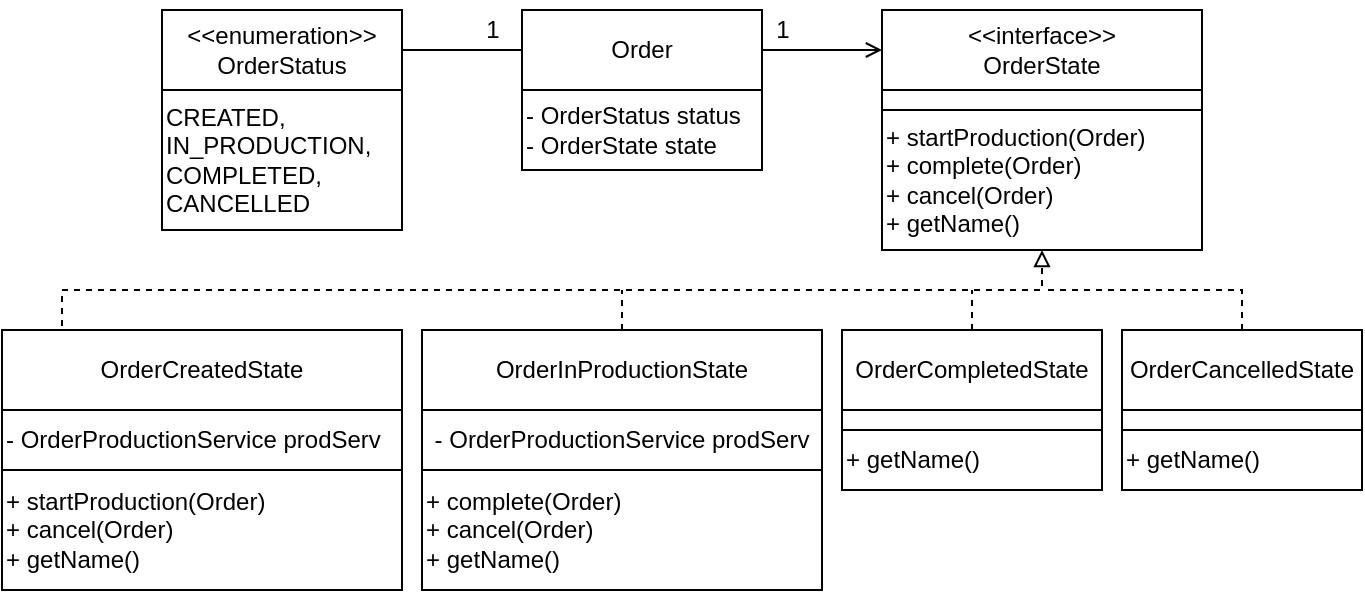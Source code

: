 <mxfile version="26.0.4" pages="4">
  <diagram id="C5RBs43oDa-KdzZeNtuy" name="State Pattern">
    <mxGraphModel dx="1816" dy="577" grid="1" gridSize="10" guides="1" tooltips="1" connect="1" arrows="1" fold="1" page="1" pageScale="1" pageWidth="827" pageHeight="1169" math="0" shadow="0">
      <root>
        <mxCell id="WIyWlLk6GJQsqaUBKTNV-0" />
        <mxCell id="WIyWlLk6GJQsqaUBKTNV-1" parent="WIyWlLk6GJQsqaUBKTNV-0" />
        <mxCell id="bAr4CreGKSkm8ZafSOzx-1" value="Order" style="rounded=0;whiteSpace=wrap;html=1;fillColor=none;" parent="WIyWlLk6GJQsqaUBKTNV-1" vertex="1">
          <mxGeometry x="220" y="280" width="120" height="40" as="geometry" />
        </mxCell>
        <mxCell id="bAr4CreGKSkm8ZafSOzx-2" value="- OrderStatus status&lt;div&gt;- OrderState state&lt;/div&gt;" style="rounded=0;whiteSpace=wrap;html=1;fillColor=none;align=left;" parent="WIyWlLk6GJQsqaUBKTNV-1" vertex="1">
          <mxGeometry x="220" y="320" width="120" height="40" as="geometry" />
        </mxCell>
        <mxCell id="bAr4CreGKSkm8ZafSOzx-3" value="&amp;lt;&amp;lt;enumeration&amp;gt;&amp;gt;&lt;br&gt;OrderStatus" style="rounded=0;whiteSpace=wrap;html=1;fillColor=none;" parent="WIyWlLk6GJQsqaUBKTNV-1" vertex="1">
          <mxGeometry x="40" y="280" width="120" height="40" as="geometry" />
        </mxCell>
        <mxCell id="bAr4CreGKSkm8ZafSOzx-4" value="CREATED,&lt;br&gt;IN_PRODUCTION,&lt;br&gt;COMPLETED,&lt;br&gt;CANCELLED" style="rounded=0;whiteSpace=wrap;html=1;fillColor=none;align=left;" parent="WIyWlLk6GJQsqaUBKTNV-1" vertex="1">
          <mxGeometry x="40" y="320" width="120" height="70" as="geometry" />
        </mxCell>
        <mxCell id="bAr4CreGKSkm8ZafSOzx-5" value="&amp;lt;&amp;lt;interface&amp;gt;&amp;gt;&lt;div&gt;OrderState&lt;/div&gt;" style="rounded=0;whiteSpace=wrap;html=1;fillColor=none;" parent="WIyWlLk6GJQsqaUBKTNV-1" vertex="1">
          <mxGeometry x="400" y="280" width="160" height="40" as="geometry" />
        </mxCell>
        <mxCell id="bAr4CreGKSkm8ZafSOzx-6" value="" style="rounded=0;whiteSpace=wrap;html=1;fillColor=none;" parent="WIyWlLk6GJQsqaUBKTNV-1" vertex="1">
          <mxGeometry x="400" y="320" width="160" height="10" as="geometry" />
        </mxCell>
        <mxCell id="bAr4CreGKSkm8ZafSOzx-7" value="+ startProduction(Order)&lt;br&gt;+ complete(Order)&lt;br&gt;+ cancel(Order)&lt;br&gt;+ getName()" style="rounded=0;whiteSpace=wrap;html=1;fillColor=none;align=left;" parent="WIyWlLk6GJQsqaUBKTNV-1" vertex="1">
          <mxGeometry x="400" y="330" width="160" height="70" as="geometry" />
        </mxCell>
        <mxCell id="bAr4CreGKSkm8ZafSOzx-28" style="edgeStyle=orthogonalEdgeStyle;rounded=0;orthogonalLoop=1;jettySize=auto;html=1;entryX=0.5;entryY=1;entryDx=0;entryDy=0;dashed=1;endArrow=block;endFill=0;exitX=0.5;exitY=0;exitDx=0;exitDy=0;" parent="WIyWlLk6GJQsqaUBKTNV-1" source="bAr4CreGKSkm8ZafSOzx-9" target="bAr4CreGKSkm8ZafSOzx-7" edge="1">
          <mxGeometry relative="1" as="geometry">
            <Array as="points">
              <mxPoint x="-10" y="420" />
              <mxPoint x="480" y="420" />
            </Array>
          </mxGeometry>
        </mxCell>
        <mxCell id="bAr4CreGKSkm8ZafSOzx-9" value="&lt;div&gt;OrderCreatedState&lt;/div&gt;" style="rounded=0;whiteSpace=wrap;html=1;fillColor=none;" parent="WIyWlLk6GJQsqaUBKTNV-1" vertex="1">
          <mxGeometry x="-40" y="440" width="200" height="40" as="geometry" />
        </mxCell>
        <mxCell id="bAr4CreGKSkm8ZafSOzx-10" value="- OrderProductionService prodServ" style="rounded=0;whiteSpace=wrap;html=1;fillColor=none;" parent="WIyWlLk6GJQsqaUBKTNV-1" vertex="1">
          <mxGeometry x="170" y="480" width="200" height="30" as="geometry" />
        </mxCell>
        <mxCell id="bAr4CreGKSkm8ZafSOzx-11" value="+ startProduction(Order)&lt;br&gt;+ cancel(Order)&lt;br&gt;+ getName()" style="rounded=0;whiteSpace=wrap;html=1;fillColor=none;align=left;" parent="WIyWlLk6GJQsqaUBKTNV-1" vertex="1">
          <mxGeometry x="-40" y="510" width="200" height="60" as="geometry" />
        </mxCell>
        <mxCell id="bAr4CreGKSkm8ZafSOzx-12" value="&lt;div&gt;OrderInProductionState&lt;/div&gt;" style="rounded=0;whiteSpace=wrap;html=1;fillColor=none;" parent="WIyWlLk6GJQsqaUBKTNV-1" vertex="1">
          <mxGeometry x="170" y="440" width="200" height="40" as="geometry" />
        </mxCell>
        <mxCell id="bAr4CreGKSkm8ZafSOzx-15" value="+ complete(Order)&lt;br&gt;+ cancel(Order)&lt;br&gt;+ getName()" style="rounded=0;whiteSpace=wrap;html=1;fillColor=none;align=left;" parent="WIyWlLk6GJQsqaUBKTNV-1" vertex="1">
          <mxGeometry x="170" y="510" width="200" height="60" as="geometry" />
        </mxCell>
        <mxCell id="bAr4CreGKSkm8ZafSOzx-16" value="&lt;div&gt;OrderCompletedState&lt;/div&gt;" style="rounded=0;whiteSpace=wrap;html=1;fillColor=none;" parent="WIyWlLk6GJQsqaUBKTNV-1" vertex="1">
          <mxGeometry x="380" y="440" width="130" height="40" as="geometry" />
        </mxCell>
        <mxCell id="bAr4CreGKSkm8ZafSOzx-17" value="" style="rounded=0;whiteSpace=wrap;html=1;fillColor=none;" parent="WIyWlLk6GJQsqaUBKTNV-1" vertex="1">
          <mxGeometry x="380" y="480" width="130" height="10" as="geometry" />
        </mxCell>
        <mxCell id="bAr4CreGKSkm8ZafSOzx-18" value="+ getName()" style="rounded=0;whiteSpace=wrap;html=1;fillColor=none;align=left;" parent="WIyWlLk6GJQsqaUBKTNV-1" vertex="1">
          <mxGeometry x="380" y="490" width="130" height="30" as="geometry" />
        </mxCell>
        <mxCell id="bAr4CreGKSkm8ZafSOzx-19" value="&lt;div&gt;OrderCancelledState&lt;/div&gt;" style="rounded=0;whiteSpace=wrap;html=1;fillColor=none;" parent="WIyWlLk6GJQsqaUBKTNV-1" vertex="1">
          <mxGeometry x="520" y="440" width="120" height="40" as="geometry" />
        </mxCell>
        <mxCell id="bAr4CreGKSkm8ZafSOzx-20" value="" style="rounded=0;whiteSpace=wrap;html=1;fillColor=none;" parent="WIyWlLk6GJQsqaUBKTNV-1" vertex="1">
          <mxGeometry x="520" y="480" width="120" height="10" as="geometry" />
        </mxCell>
        <mxCell id="bAr4CreGKSkm8ZafSOzx-21" value="+ getName()" style="rounded=0;whiteSpace=wrap;html=1;fillColor=none;align=left;" parent="WIyWlLk6GJQsqaUBKTNV-1" vertex="1">
          <mxGeometry x="520" y="490" width="120" height="30" as="geometry" />
        </mxCell>
        <mxCell id="bAr4CreGKSkm8ZafSOzx-22" value="" style="endArrow=none;html=1;rounded=0;entryX=0;entryY=0.5;entryDx=0;entryDy=0;exitX=1;exitY=0.5;exitDx=0;exitDy=0;" parent="WIyWlLk6GJQsqaUBKTNV-1" source="bAr4CreGKSkm8ZafSOzx-3" target="bAr4CreGKSkm8ZafSOzx-1" edge="1">
          <mxGeometry width="50" height="50" relative="1" as="geometry">
            <mxPoint x="170" y="320" as="sourcePoint" />
            <mxPoint x="210" y="250" as="targetPoint" />
          </mxGeometry>
        </mxCell>
        <mxCell id="bAr4CreGKSkm8ZafSOzx-23" value="1" style="text;html=1;align=center;verticalAlign=middle;resizable=0;points=[];autosize=1;strokeColor=none;fillColor=none;" parent="WIyWlLk6GJQsqaUBKTNV-1" vertex="1">
          <mxGeometry x="190" y="275" width="30" height="30" as="geometry" />
        </mxCell>
        <mxCell id="bAr4CreGKSkm8ZafSOzx-25" value="" style="endArrow=open;html=1;rounded=0;entryX=0;entryY=0.5;entryDx=0;entryDy=0;endFill=0;" parent="WIyWlLk6GJQsqaUBKTNV-1" target="bAr4CreGKSkm8ZafSOzx-5" edge="1">
          <mxGeometry width="50" height="50" relative="1" as="geometry">
            <mxPoint x="340" y="300" as="sourcePoint" />
            <mxPoint x="390" y="250" as="targetPoint" />
          </mxGeometry>
        </mxCell>
        <mxCell id="bAr4CreGKSkm8ZafSOzx-34" value="1" style="text;html=1;align=center;verticalAlign=middle;resizable=0;points=[];autosize=1;strokeColor=none;fillColor=none;" parent="WIyWlLk6GJQsqaUBKTNV-1" vertex="1">
          <mxGeometry x="335" y="275" width="30" height="30" as="geometry" />
        </mxCell>
        <mxCell id="aRMP7yqajoeSrN1XSYkF-0" value="- OrderProductionService prodServ" style="rounded=0;whiteSpace=wrap;html=1;fillColor=none;align=left;" vertex="1" parent="WIyWlLk6GJQsqaUBKTNV-1">
          <mxGeometry x="-40" y="480" width="200" height="30" as="geometry" />
        </mxCell>
        <mxCell id="aRMP7yqajoeSrN1XSYkF-1" value="" style="endArrow=none;dashed=1;html=1;rounded=0;exitX=0.5;exitY=0;exitDx=0;exitDy=0;" edge="1" parent="WIyWlLk6GJQsqaUBKTNV-1" source="bAr4CreGKSkm8ZafSOzx-12">
          <mxGeometry width="50" height="50" relative="1" as="geometry">
            <mxPoint x="310" y="420" as="sourcePoint" />
            <mxPoint x="270" y="420" as="targetPoint" />
          </mxGeometry>
        </mxCell>
        <mxCell id="aRMP7yqajoeSrN1XSYkF-2" value="" style="endArrow=none;dashed=1;html=1;rounded=0;exitX=0.5;exitY=0;exitDx=0;exitDy=0;" edge="1" parent="WIyWlLk6GJQsqaUBKTNV-1" source="bAr4CreGKSkm8ZafSOzx-16">
          <mxGeometry width="50" height="50" relative="1" as="geometry">
            <mxPoint x="440" y="450" as="sourcePoint" />
            <mxPoint x="445" y="420" as="targetPoint" />
          </mxGeometry>
        </mxCell>
        <mxCell id="aRMP7yqajoeSrN1XSYkF-3" value="" style="endArrow=none;dashed=1;html=1;rounded=0;exitX=0.5;exitY=0;exitDx=0;exitDy=0;" edge="1" parent="WIyWlLk6GJQsqaUBKTNV-1" source="bAr4CreGKSkm8ZafSOzx-19">
          <mxGeometry width="50" height="50" relative="1" as="geometry">
            <mxPoint x="490" y="450" as="sourcePoint" />
            <mxPoint x="480" y="420" as="targetPoint" />
            <Array as="points">
              <mxPoint x="580" y="420" />
            </Array>
          </mxGeometry>
        </mxCell>
      </root>
    </mxGraphModel>
  </diagram>
  <diagram id="dKIjYUIbqS7gjq-pE6wM" name="Factory Method">
    <mxGraphModel dx="819" dy="478" grid="1" gridSize="10" guides="1" tooltips="1" connect="1" arrows="1" fold="1" page="1" pageScale="1" pageWidth="850" pageHeight="1100" math="0" shadow="0">
      <root>
        <mxCell id="0" />
        <mxCell id="1" parent="0" />
        <mxCell id="zFhlBw96jFg2LjQMGXj9-1" value="OrderService" style="rounded=0;whiteSpace=wrap;html=1;fillColor=none;" vertex="1" parent="1">
          <mxGeometry x="240" y="240" width="180" height="40" as="geometry" />
        </mxCell>
        <mxCell id="zFhlBw96jFg2LjQMGXj9-2" value="- OrderStateFactory stateFactory" style="rounded=0;whiteSpace=wrap;html=1;fillColor=none;align=left;" vertex="1" parent="1">
          <mxGeometry x="240" y="280" width="180" height="40" as="geometry" />
        </mxCell>
        <mxCell id="zFhlBw96jFg2LjQMGXj9-4" value="+ setInProduction(Long orderId)&lt;div&gt;+ complete(Long orderId)&lt;/div&gt;&lt;div&gt;+ cancel(Long orderId)&lt;/div&gt;" style="rounded=0;whiteSpace=wrap;html=1;fillColor=none;align=left;" vertex="1" parent="1">
          <mxGeometry x="240" y="320" width="180" height="50" as="geometry" />
        </mxCell>
        <mxCell id="mCDqkYv5S9XdysoffhSN-1" value="OrderStateFactory" style="rounded=0;whiteSpace=wrap;html=1;fillColor=none;" vertex="1" parent="1">
          <mxGeometry x="480" y="240" width="220" height="40" as="geometry" />
        </mxCell>
        <mxCell id="mCDqkYv5S9XdysoffhSN-2" value="- OrderProductionService prodService" style="rounded=0;whiteSpace=wrap;html=1;fillColor=none;align=left;" vertex="1" parent="1">
          <mxGeometry x="480" y="280" width="220" height="40" as="geometry" />
        </mxCell>
        <mxCell id="mCDqkYv5S9XdysoffhSN-3" value="+ createState(Order)" style="rounded=0;whiteSpace=wrap;html=1;fillColor=none;align=left;" vertex="1" parent="1">
          <mxGeometry x="480" y="320" width="220" height="50" as="geometry" />
        </mxCell>
        <mxCell id="mCDqkYv5S9XdysoffhSN-7" style="edgeStyle=orthogonalEdgeStyle;rounded=0;orthogonalLoop=1;jettySize=auto;html=1;entryX=0.5;entryY=1;entryDx=0;entryDy=0;endArrow=none;endFill=0;dashed=1;" edge="1" parent="1" source="mCDqkYv5S9XdysoffhSN-4" target="mCDqkYv5S9XdysoffhSN-3">
          <mxGeometry relative="1" as="geometry">
            <Array as="points">
              <mxPoint x="485" y="390" />
              <mxPoint x="590" y="390" />
            </Array>
          </mxGeometry>
        </mxCell>
        <mxCell id="mCDqkYv5S9XdysoffhSN-4" value="return switch(order.getStatus()){&lt;div&gt;&lt;span style=&quot;white-space: pre;&quot;&gt;&#x9;&lt;/span&gt;case CREATED -&amp;gt;&lt;/div&gt;&lt;div&gt;&lt;span style=&quot;white-space: pre;&quot;&gt;&#x9;&lt;/span&gt;&lt;span style=&quot;white-space: pre;&quot;&gt;&#x9;&lt;/span&gt;new OrderCreatedState(prodService);&lt;br&gt;&lt;span style=&quot;white-space: pre;&quot;&gt;&#x9;&lt;/span&gt;case IN_PRODUCTION -&amp;gt;&lt;/div&gt;&lt;div&gt;&lt;span style=&quot;white-space: pre;&quot;&gt;&#x9;&lt;/span&gt;&lt;span style=&quot;white-space: pre;&quot;&gt;&#x9;&lt;/span&gt;new OrderInProductionState(prodService);&lt;br&gt;&lt;span style=&quot;white-space: pre;&quot;&gt;&#x9;&lt;/span&gt;case COMPLETED -&amp;gt;&lt;/div&gt;&lt;div&gt;&lt;span style=&quot;white-space: pre;&quot;&gt;&#x9;&lt;/span&gt;&lt;span style=&quot;white-space: pre;&quot;&gt;&#x9;&lt;/span&gt;new OrderCompletedState();&lt;br&gt;&lt;span style=&quot;white-space: pre;&quot;&gt;&#x9;&lt;/span&gt;case CANCELLED -&amp;gt;&lt;/div&gt;&lt;div&gt;&lt;span style=&quot;white-space: pre;&quot;&gt;&#x9;&lt;/span&gt;&lt;span style=&quot;white-space: pre;&quot;&gt;&#x9;&lt;/span&gt;new OrderCancelledState();&lt;br&gt;&lt;/div&gt;&lt;div&gt;};&lt;/div&gt;" style="shape=note;whiteSpace=wrap;html=1;backgroundOutline=1;darkOpacity=0.05;align=left;fontSize=10;opacity=70;textOpacity=70;fillColor=none;" vertex="1" parent="1">
          <mxGeometry x="360" y="410" width="250" height="140" as="geometry" />
        </mxCell>
        <mxCell id="mCDqkYv5S9XdysoffhSN-5" value="" style="endArrow=none;html=1;rounded=0;entryX=0;entryY=0.5;entryDx=0;entryDy=0;" edge="1" parent="1" target="mCDqkYv5S9XdysoffhSN-1">
          <mxGeometry width="50" height="50" relative="1" as="geometry">
            <mxPoint x="420" y="260" as="sourcePoint" />
            <mxPoint x="470" y="210" as="targetPoint" />
          </mxGeometry>
        </mxCell>
        <mxCell id="mCDqkYv5S9XdysoffhSN-6" value="1" style="text;html=1;align=center;verticalAlign=middle;resizable=0;points=[];autosize=1;strokeColor=none;fillColor=none;" vertex="1" parent="1">
          <mxGeometry x="415" y="235" width="30" height="30" as="geometry" />
        </mxCell>
      </root>
    </mxGraphModel>
  </diagram>
  <diagram id="5oee5weSTv2ZZ34FEflT" name="Observer Pattern">
    <mxGraphModel dx="1195" dy="697" grid="1" gridSize="10" guides="1" tooltips="1" connect="1" arrows="1" fold="1" page="1" pageScale="1" pageWidth="850" pageHeight="1100" math="0" shadow="0">
      <root>
        <mxCell id="0" />
        <mxCell id="1" parent="0" />
        <mxCell id="RGkHEcJAMN5yIrxY-6Xi-12" value="" style="rounded=0;whiteSpace=wrap;html=1;fillColor=none;" parent="1" vertex="1">
          <mxGeometry x="170" y="180" width="410" height="330" as="geometry" />
        </mxCell>
        <mxCell id="dpbUT5CmR57NmY-gay8w-1" value="NoticeEventPublisher" style="whiteSpace=wrap;html=1;fillColor=none;align=center;" parent="1" vertex="1">
          <mxGeometry x="390" y="370" width="170" height="40" as="geometry" />
        </mxCell>
        <mxCell id="dpbUT5CmR57NmY-gay8w-2" value="- List&amp;lt;SseEmitter&amp;gt; emitters" style="whiteSpace=wrap;html=1;fillColor=none;align=left;" parent="1" vertex="1">
          <mxGeometry x="390" y="410" width="170" height="40" as="geometry" />
        </mxCell>
        <mxCell id="dpbUT5CmR57NmY-gay8w-3" value="+ registerClient()&lt;div&gt;+ publishEvent(Object data)&lt;/div&gt;" style="whiteSpace=wrap;html=1;fillColor=none;align=left;" parent="1" vertex="1">
          <mxGeometry x="390" y="450" width="170" height="40" as="geometry" />
        </mxCell>
        <mxCell id="dpbUT5CmR57NmY-gay8w-4" value="NoticeController" style="whiteSpace=wrap;html=1;fillColor=none;align=center;" parent="1" vertex="1">
          <mxGeometry x="390" y="200" width="170" height="40" as="geometry" />
        </mxCell>
        <mxCell id="dpbUT5CmR57NmY-gay8w-5" value="- NoticeEventPublisher evPub" style="whiteSpace=wrap;html=1;fillColor=none;align=left;" parent="1" vertex="1">
          <mxGeometry x="390" y="240" width="170" height="40" as="geometry" />
        </mxCell>
        <mxCell id="dpbUT5CmR57NmY-gay8w-6" value="+ createNotice(NoticeDTO)&lt;div&gt;&lt;div&gt;+ deleteNotice(Long id)&lt;/div&gt;&lt;/div&gt;&lt;div&gt;+ streamNotices()&lt;/div&gt;" style="whiteSpace=wrap;html=1;fillColor=none;align=left;" parent="1" vertex="1">
          <mxGeometry x="390" y="280" width="170" height="50" as="geometry" />
        </mxCell>
        <mxCell id="dpbUT5CmR57NmY-gay8w-7" value="&lt;div style=&quot;text-align: center;&quot;&gt;...&lt;/div&gt;evPub.publishEvent(NoticeDTO);&lt;div style=&quot;text-align: center;&quot;&gt;...&lt;/div&gt;&lt;div&gt;evPub.registerClient();&lt;/div&gt;&lt;div style=&quot;text-align: center;&quot;&gt;...&lt;/div&gt;" style="shape=note;whiteSpace=wrap;html=1;backgroundOutline=1;darkOpacity=0.05;fillColor=none;align=left;textOpacity=70;opacity=70;fontSize=10;" parent="1" vertex="1">
          <mxGeometry x="190" y="240" width="160" height="100" as="geometry" />
        </mxCell>
        <mxCell id="gGg1sFN9UC1SvtDYI7AK-1" value="" style="endArrow=none;dashed=1;html=1;rounded=0;exitX=0;exitY=0;exitDx=160;exitDy=65;exitPerimeter=0;entryX=0;entryY=0.5;entryDx=0;entryDy=0;" parent="1" source="dpbUT5CmR57NmY-gay8w-7" target="dpbUT5CmR57NmY-gay8w-6" edge="1">
          <mxGeometry width="50" height="50" relative="1" as="geometry">
            <mxPoint x="440" y="360" as="sourcePoint" />
            <mxPoint x="490" y="310" as="targetPoint" />
          </mxGeometry>
        </mxCell>
        <mxCell id="gGg1sFN9UC1SvtDYI7AK-2" value="" style="endArrow=none;html=1;rounded=0;entryX=0.5;entryY=1;entryDx=0;entryDy=0;exitX=0.5;exitY=0;exitDx=0;exitDy=0;" parent="1" source="dpbUT5CmR57NmY-gay8w-1" target="dpbUT5CmR57NmY-gay8w-6" edge="1">
          <mxGeometry width="50" height="50" relative="1" as="geometry">
            <mxPoint x="470" y="370" as="sourcePoint" />
            <mxPoint x="520" y="320" as="targetPoint" />
          </mxGeometry>
        </mxCell>
        <mxCell id="gGg1sFN9UC1SvtDYI7AK-3" value="1" style="text;html=1;align=center;verticalAlign=middle;resizable=0;points=[];autosize=1;strokeColor=none;fillColor=none;" parent="1" vertex="1">
          <mxGeometry x="470" y="325" width="30" height="30" as="geometry" />
        </mxCell>
        <mxCell id="gGg1sFN9UC1SvtDYI7AK-4" value="NoticeBoardController" style="whiteSpace=wrap;html=1;fillColor=none;align=center;" parent="1" vertex="1">
          <mxGeometry x="765" y="200" width="170" height="40" as="geometry" />
        </mxCell>
        <mxCell id="gGg1sFN9UC1SvtDYI7AK-5" value="- NoticeEventListener evLis" style="whiteSpace=wrap;html=1;fillColor=none;align=left;" parent="1" vertex="1">
          <mxGeometry x="765" y="240" width="170" height="40" as="geometry" />
        </mxCell>
        <mxCell id="gGg1sFN9UC1SvtDYI7AK-6" value="+ initialize()&lt;div&gt;+ handleNoticeUpdate()&lt;/div&gt;" style="whiteSpace=wrap;html=1;fillColor=none;align=left;" parent="1" vertex="1">
          <mxGeometry x="765" y="280" width="170" height="40" as="geometry" />
        </mxCell>
        <mxCell id="RGkHEcJAMN5yIrxY-6Xi-1" value="&lt;div style=&quot;text-align: center;&quot;&gt;...&lt;/div&gt;&lt;div style=&quot;&quot;&gt;evLis = new NoticeEventListener(&lt;/div&gt;&lt;div style=&quot;&quot;&gt;&amp;nbsp; &lt;span style=&quot;white-space: pre;&quot;&gt;&#x9;&lt;/span&gt;&quot;http://localhost:8080/stream&quot;,&lt;br&gt;&lt;/div&gt;&lt;div style=&quot;&quot;&gt;&amp;nbsp; &lt;span style=&quot;white-space: pre;&quot;&gt;&#x9;&lt;/span&gt;this::handleNoticeUpdate&lt;/div&gt;&lt;div style=&quot;&quot;&gt;)&lt;br&gt;&lt;/div&gt;&lt;div style=&quot;text-align: center;&quot;&gt;...&lt;/div&gt;&lt;div&gt;private void handleNoticeUpdate(){&lt;/div&gt;&lt;div&gt;&lt;span style=&quot;white-space: pre;&quot;&gt;&#x9;&lt;/span&gt;handleRefresh()&lt;/div&gt;&lt;div&gt;}&lt;/div&gt;&lt;div style=&quot;text-align: center;&quot;&gt;...&lt;/div&gt;" style="shape=note;whiteSpace=wrap;html=1;backgroundOutline=1;darkOpacity=0.05;fillColor=none;align=left;textOpacity=70;opacity=70;fontSize=10;" parent="1" vertex="1">
          <mxGeometry x="975" y="200" width="190" height="130" as="geometry" />
        </mxCell>
        <mxCell id="RGkHEcJAMN5yIrxY-6Xi-2" value="NoticeEventListener" style="whiteSpace=wrap;html=1;fillColor=none;align=center;" parent="1" vertex="1">
          <mxGeometry x="765" y="360" width="170" height="40" as="geometry" />
        </mxCell>
        <mxCell id="RGkHEcJAMN5yIrxY-6Xi-3" value="- String serverUrl&lt;div&gt;- NoticeUpdateHandler handler&lt;/div&gt;" style="whiteSpace=wrap;html=1;fillColor=none;align=left;" parent="1" vertex="1">
          <mxGeometry x="765" y="400" width="170" height="40" as="geometry" />
        </mxCell>
        <mxCell id="RGkHEcJAMN5yIrxY-6Xi-4" value="+ initialize()&lt;div&gt;+ handleNoticeUpdate()&lt;/div&gt;" style="whiteSpace=wrap;html=1;fillColor=none;align=left;" parent="1" vertex="1">
          <mxGeometry x="765" y="440" width="170" height="40" as="geometry" />
        </mxCell>
        <mxCell id="RGkHEcJAMN5yIrxY-6Xi-5" value="&amp;lt;&amp;lt;interface&amp;gt;&amp;gt;&lt;div&gt;NoticeUpdateHandler&lt;/div&gt;" style="whiteSpace=wrap;html=1;fillColor=none;align=center;" parent="1" vertex="1">
          <mxGeometry x="975" y="360" width="170" height="40" as="geometry" />
        </mxCell>
        <mxCell id="RGkHEcJAMN5yIrxY-6Xi-6" value="+ onNoticesUpdated()" style="whiteSpace=wrap;html=1;fillColor=none;align=left;" parent="1" vertex="1">
          <mxGeometry x="975" y="400" width="170" height="40" as="geometry" />
        </mxCell>
        <mxCell id="RGkHEcJAMN5yIrxY-6Xi-7" value="" style="endArrow=none;html=1;rounded=0;entryX=0.5;entryY=1;entryDx=0;entryDy=0;exitX=0.5;exitY=0;exitDx=0;exitDy=0;" parent="1" source="RGkHEcJAMN5yIrxY-6Xi-2" target="gGg1sFN9UC1SvtDYI7AK-6" edge="1">
          <mxGeometry width="50" height="50" relative="1" as="geometry">
            <mxPoint x="795" y="370" as="sourcePoint" />
            <mxPoint x="845" y="320" as="targetPoint" />
          </mxGeometry>
        </mxCell>
        <mxCell id="RGkHEcJAMN5yIrxY-6Xi-8" value="1" style="text;html=1;align=center;verticalAlign=middle;resizable=0;points=[];autosize=1;strokeColor=none;fillColor=none;" parent="1" vertex="1">
          <mxGeometry x="845" y="315" width="30" height="30" as="geometry" />
        </mxCell>
        <mxCell id="RGkHEcJAMN5yIrxY-6Xi-9" value="" style="endArrow=none;html=1;rounded=0;entryX=0;entryY=0.5;entryDx=0;entryDy=0;" parent="1" target="RGkHEcJAMN5yIrxY-6Xi-5" edge="1">
          <mxGeometry width="50" height="50" relative="1" as="geometry">
            <mxPoint x="935" y="380" as="sourcePoint" />
            <mxPoint x="985" y="330" as="targetPoint" />
          </mxGeometry>
        </mxCell>
        <mxCell id="RGkHEcJAMN5yIrxY-6Xi-10" value="1" style="text;html=1;align=center;verticalAlign=middle;resizable=0;points=[];autosize=1;strokeColor=none;fillColor=none;" parent="1" vertex="1">
          <mxGeometry x="930" y="355" width="30" height="30" as="geometry" />
        </mxCell>
        <mxCell id="RGkHEcJAMN5yIrxY-6Xi-11" value="" style="endArrow=none;dashed=1;html=1;rounded=0;" parent="1" edge="1">
          <mxGeometry width="50" height="50" relative="1" as="geometry">
            <mxPoint x="935" y="300" as="sourcePoint" />
            <mxPoint x="975" y="300" as="targetPoint" />
          </mxGeometry>
        </mxCell>
        <mxCell id="RGkHEcJAMN5yIrxY-6Xi-13" value="Backend" style="rounded=0;whiteSpace=wrap;html=1;fillColor=#E8E8E8;" parent="1" vertex="1">
          <mxGeometry x="170" y="160" width="70" height="20" as="geometry" />
        </mxCell>
        <mxCell id="RGkHEcJAMN5yIrxY-6Xi-14" value="" style="rounded=0;whiteSpace=wrap;html=1;fillColor=none;" parent="1" vertex="1">
          <mxGeometry x="745" y="180" width="440" height="330" as="geometry" />
        </mxCell>
        <mxCell id="RGkHEcJAMN5yIrxY-6Xi-15" value="Frontend" style="rounded=0;whiteSpace=wrap;html=1;fillColor=#E8E8E8;" parent="1" vertex="1">
          <mxGeometry x="745" y="160" width="70" height="20" as="geometry" />
        </mxCell>
        <mxCell id="RGkHEcJAMN5yIrxY-6Xi-17" value="" style="ellipse;shape=cloud;whiteSpace=wrap;html=1;fillColor=none;" parent="1" vertex="1">
          <mxGeometry x="620" y="320" width="90" height="50" as="geometry" />
        </mxCell>
        <mxCell id="RGkHEcJAMN5yIrxY-6Xi-19" value="" style="endArrow=classic;html=1;rounded=0;exitX=1;exitY=0.5;exitDx=0;exitDy=0;entryX=0.082;entryY=0.496;entryDx=0;entryDy=0;entryPerimeter=0;" parent="1" source="RGkHEcJAMN5yIrxY-6Xi-18" target="RGkHEcJAMN5yIrxY-6Xi-17" edge="1">
          <mxGeometry width="50" height="50" relative="1" as="geometry">
            <mxPoint x="630" y="380" as="sourcePoint" />
            <mxPoint x="630" y="290" as="targetPoint" />
          </mxGeometry>
        </mxCell>
        <mxCell id="RGkHEcJAMN5yIrxY-6Xi-20" value="" style="endArrow=none;html=1;rounded=0;exitX=1;exitY=0.5;exitDx=0;exitDy=0;endFill=0;" parent="1" source="RGkHEcJAMN5yIrxY-6Xi-12" target="RGkHEcJAMN5yIrxY-6Xi-18" edge="1">
          <mxGeometry width="50" height="50" relative="1" as="geometry">
            <mxPoint x="580" y="345" as="sourcePoint" />
            <mxPoint x="640" y="345" as="targetPoint" />
          </mxGeometry>
        </mxCell>
        <mxCell id="RGkHEcJAMN5yIrxY-6Xi-18" value="" style="shape=message;html=1;html=1;outlineConnect=0;labelPosition=center;verticalLabelPosition=bottom;align=center;verticalAlign=top;" parent="1" vertex="1">
          <mxGeometry x="590" y="340" width="20" height="10" as="geometry" />
        </mxCell>
        <mxCell id="RGkHEcJAMN5yIrxY-6Xi-21" value="" style="endArrow=classic;html=1;rounded=0;exitX=1;exitY=0.5;exitDx=0;exitDy=0;entryX=0;entryY=0.5;entryDx=0;entryDy=0;" parent="1" source="RGkHEcJAMN5yIrxY-6Xi-23" edge="1" target="RGkHEcJAMN5yIrxY-6Xi-14">
          <mxGeometry width="50" height="50" relative="1" as="geometry">
            <mxPoint x="790" y="380" as="sourcePoint" />
            <mxPoint x="800" y="345" as="targetPoint" />
          </mxGeometry>
        </mxCell>
        <mxCell id="RGkHEcJAMN5yIrxY-6Xi-22" value="" style="endArrow=none;html=1;rounded=0;exitX=0.875;exitY=0.5;exitDx=0;exitDy=0;endFill=0;exitPerimeter=0;" parent="1" source="RGkHEcJAMN5yIrxY-6Xi-17" target="RGkHEcJAMN5yIrxY-6Xi-23" edge="1">
          <mxGeometry width="50" height="50" relative="1" as="geometry">
            <mxPoint x="740" y="345" as="sourcePoint" />
            <mxPoint x="800" y="345" as="targetPoint" />
          </mxGeometry>
        </mxCell>
        <mxCell id="RGkHEcJAMN5yIrxY-6Xi-23" value="" style="shape=message;html=1;html=1;outlineConnect=0;labelPosition=center;verticalLabelPosition=bottom;align=center;verticalAlign=top;" parent="1" vertex="1">
          <mxGeometry x="710" y="340" width="20" height="10" as="geometry" />
        </mxCell>
      </root>
    </mxGraphModel>
  </diagram>
  <diagram id="Awge8tz1qgWj8Hh9xiKH" name="Adapter Pattern">
    <mxGraphModel dx="683" dy="398" grid="1" gridSize="10" guides="1" tooltips="1" connect="1" arrows="1" fold="1" page="1" pageScale="1" pageWidth="850" pageHeight="1100" math="0" shadow="0">
      <root>
        <mxCell id="0" />
        <mxCell id="1" parent="0" />
        <mxCell id="9ONmKC0I8sA-q4n8RkO0-9" value="&lt;div&gt;&amp;lt;&amp;lt;interface&amp;gt;&amp;gt;&lt;/div&gt;UserDetails" style="rounded=0;whiteSpace=wrap;html=1;fillColor=none;" vertex="1" parent="1">
          <mxGeometry x="680" y="240" width="150" height="30" as="geometry" />
        </mxCell>
        <mxCell id="9ONmKC0I8sA-q4n8RkO0-10" value="" style="rounded=0;whiteSpace=wrap;html=1;fillColor=none;align=left;" vertex="1" parent="1">
          <mxGeometry x="680" y="270" width="150" height="10" as="geometry" />
        </mxCell>
        <mxCell id="9ONmKC0I8sA-q4n8RkO0-12" value="CustomUser&lt;div&gt;&lt;/div&gt;" style="rounded=0;whiteSpace=wrap;html=1;fillColor=none;" vertex="1" parent="1">
          <mxGeometry x="280" y="240" width="150" height="30" as="geometry" />
        </mxCell>
        <mxCell id="9ONmKC0I8sA-q4n8RkO0-13" value="&lt;div&gt;- String email&lt;/div&gt;&lt;div&gt;- String password&lt;/div&gt;&lt;div&gt;- String name&lt;/div&gt;&lt;div&gt;- String surname&lt;/div&gt;&lt;div&gt;- String phone&lt;/div&gt;&lt;div&gt;- Role role&lt;/div&gt;" style="rounded=0;whiteSpace=wrap;html=1;fillColor=none;align=left;" vertex="1" parent="1">
          <mxGeometry x="280" y="270" width="150" height="90" as="geometry" />
        </mxCell>
        <mxCell id="9ONmKC0I8sA-q4n8RkO0-14" value="// getter e setter" style="rounded=0;whiteSpace=wrap;html=1;fillColor=none;align=left;" vertex="1" parent="1">
          <mxGeometry x="280" y="360" width="150" height="20" as="geometry" />
        </mxCell>
        <mxCell id="9ONmKC0I8sA-q4n8RkO0-20" style="edgeStyle=orthogonalEdgeStyle;rounded=0;orthogonalLoop=1;jettySize=auto;html=1;entryX=0;entryY=0.5;entryDx=0;entryDy=0;endArrow=block;endFill=0;" edge="1" parent="1" source="9ONmKC0I8sA-q4n8RkO0-15" target="9ONmKC0I8sA-q4n8RkO0-9">
          <mxGeometry relative="1" as="geometry" />
        </mxCell>
        <mxCell id="9ONmKC0I8sA-q4n8RkO0-21" style="edgeStyle=orthogonalEdgeStyle;rounded=0;orthogonalLoop=1;jettySize=auto;html=1;entryX=1;entryY=0.5;entryDx=0;entryDy=0;endArrow=none;endFill=0;" edge="1" parent="1" source="9ONmKC0I8sA-q4n8RkO0-15" target="9ONmKC0I8sA-q4n8RkO0-12">
          <mxGeometry relative="1" as="geometry" />
        </mxCell>
        <mxCell id="9ONmKC0I8sA-q4n8RkO0-15" value="&lt;div&gt;&lt;span style=&quot;background-color: transparent; color: light-dark(rgb(0, 0, 0), rgb(255, 255, 255));&quot;&gt;CustomUserDetails&lt;/span&gt;&lt;br&gt;&lt;/div&gt;" style="rounded=0;whiteSpace=wrap;html=1;fillColor=none;" vertex="1" parent="1">
          <mxGeometry x="480" y="240" width="150" height="30" as="geometry" />
        </mxCell>
        <mxCell id="9ONmKC0I8sA-q4n8RkO0-16" value="&lt;div&gt;- CustomUser user&lt;/div&gt;" style="rounded=0;whiteSpace=wrap;html=1;fillColor=none;align=left;" vertex="1" parent="1">
          <mxGeometry x="480" y="270" width="150" height="20" as="geometry" />
        </mxCell>
        <mxCell id="9ONmKC0I8sA-q4n8RkO0-17" value="+ getAuthorities()&lt;div&gt;+ getUsername()&lt;/div&gt;&lt;div&gt;+ getPassword()&lt;/div&gt;" style="rounded=0;whiteSpace=wrap;html=1;fillColor=none;align=left;" vertex="1" parent="1">
          <mxGeometry x="480" y="290" width="150" height="50" as="geometry" />
        </mxCell>
        <mxCell id="9ONmKC0I8sA-q4n8RkO0-18" value="+ getAuthorities()&lt;div&gt;+ getUsername()&lt;/div&gt;&lt;div&gt;+ getPassword()&lt;/div&gt;&lt;div&gt;...&lt;/div&gt;" style="rounded=0;whiteSpace=wrap;html=1;fillColor=none;align=left;" vertex="1" parent="1">
          <mxGeometry x="680" y="280" width="150" height="60" as="geometry" />
        </mxCell>
        <mxCell id="9ONmKC0I8sA-q4n8RkO0-19" value="&amp;lt;&amp;lt;extends&amp;gt;&amp;gt;" style="text;html=1;align=center;verticalAlign=middle;resizable=0;points=[];autosize=1;strokeColor=none;fillColor=none;fontSize=8;" vertex="1" parent="1">
          <mxGeometry x="620" y="235" width="70" height="20" as="geometry" />
        </mxCell>
        <mxCell id="w2TYHEbwYLKwAuO5sQou-1" value="1" style="text;html=1;align=center;verticalAlign=middle;resizable=0;points=[];autosize=1;strokeColor=none;fillColor=none;" vertex="1" parent="1">
          <mxGeometry x="455" y="230" width="30" height="30" as="geometry" />
        </mxCell>
      </root>
    </mxGraphModel>
  </diagram>
</mxfile>
